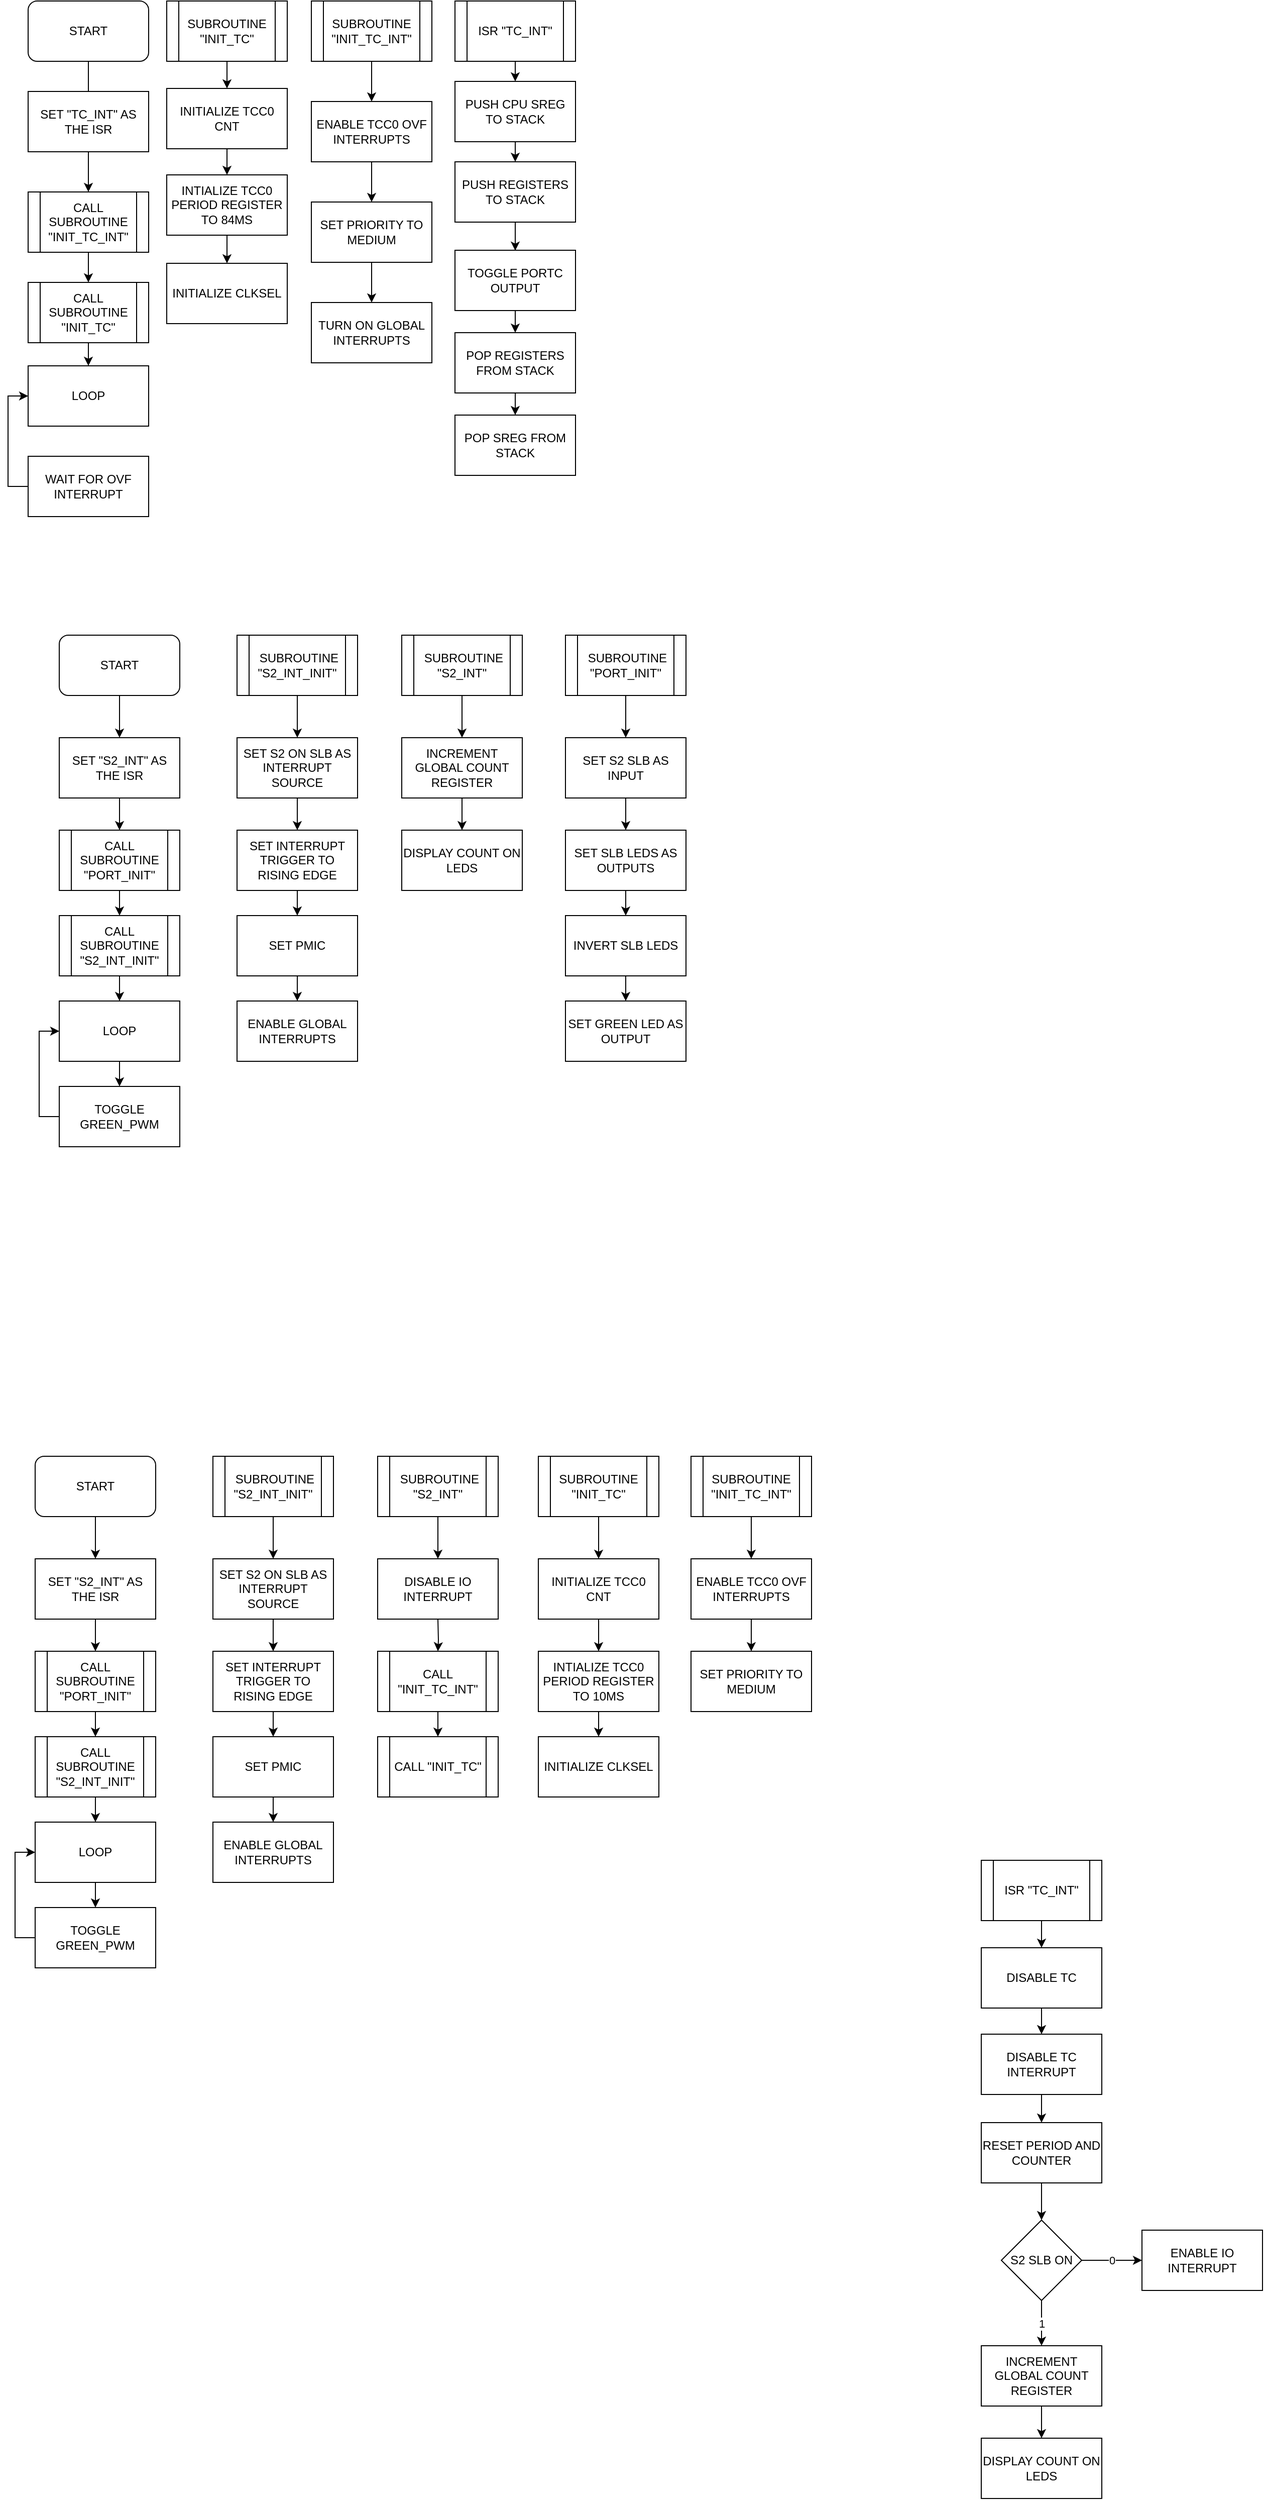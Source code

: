 <mxfile version="21.3.7" type="device">
  <diagram id="C5RBs43oDa-KdzZeNtuy" name="Page-1">
    <mxGraphModel dx="1278" dy="625" grid="0" gridSize="10" guides="1" tooltips="1" connect="1" arrows="1" fold="1" page="0" pageScale="1" pageWidth="827" pageHeight="1169" math="0" shadow="0">
      <root>
        <mxCell id="WIyWlLk6GJQsqaUBKTNV-0" />
        <mxCell id="WIyWlLk6GJQsqaUBKTNV-1" parent="WIyWlLk6GJQsqaUBKTNV-0" />
        <mxCell id="Z-qJ9YkrN3Zbr_weeYyo-25" style="edgeStyle=orthogonalEdgeStyle;rounded=0;orthogonalLoop=1;jettySize=auto;html=1;exitX=0.5;exitY=1;exitDx=0;exitDy=0;" parent="WIyWlLk6GJQsqaUBKTNV-1" source="Z-qJ9YkrN3Zbr_weeYyo-0" edge="1">
          <mxGeometry relative="1" as="geometry">
            <mxPoint x="250" y="120" as="targetPoint" />
          </mxGeometry>
        </mxCell>
        <mxCell id="Z-qJ9YkrN3Zbr_weeYyo-0" value="START&lt;br&gt;" style="rounded=1;whiteSpace=wrap;html=1;" parent="WIyWlLk6GJQsqaUBKTNV-1" vertex="1">
          <mxGeometry x="190" y="10" width="120" height="60" as="geometry" />
        </mxCell>
        <mxCell id="Z-qJ9YkrN3Zbr_weeYyo-52" style="edgeStyle=orthogonalEdgeStyle;rounded=0;orthogonalLoop=1;jettySize=auto;html=1;exitX=0.5;exitY=1;exitDx=0;exitDy=0;entryX=0.5;entryY=0;entryDx=0;entryDy=0;" parent="WIyWlLk6GJQsqaUBKTNV-1" source="Z-qJ9YkrN3Zbr_weeYyo-3" target="Z-qJ9YkrN3Zbr_weeYyo-15" edge="1">
          <mxGeometry relative="1" as="geometry" />
        </mxCell>
        <mxCell id="Z-qJ9YkrN3Zbr_weeYyo-3" value="CALL SUBROUTINE &quot;INIT_TC&quot;" style="shape=process;whiteSpace=wrap;html=1;backgroundOutline=1;" parent="WIyWlLk6GJQsqaUBKTNV-1" vertex="1">
          <mxGeometry x="190" y="290" width="120" height="60" as="geometry" />
        </mxCell>
        <mxCell id="Z-qJ9YkrN3Zbr_weeYyo-40" style="edgeStyle=orthogonalEdgeStyle;rounded=0;orthogonalLoop=1;jettySize=auto;html=1;exitX=0.5;exitY=1;exitDx=0;exitDy=0;entryX=0.5;entryY=0;entryDx=0;entryDy=0;" parent="WIyWlLk6GJQsqaUBKTNV-1" source="Z-qJ9YkrN3Zbr_weeYyo-4" target="Z-qJ9YkrN3Zbr_weeYyo-33" edge="1">
          <mxGeometry relative="1" as="geometry" />
        </mxCell>
        <mxCell id="Z-qJ9YkrN3Zbr_weeYyo-4" value="SUBROUTINE &quot;INIT_TC&quot;" style="shape=process;whiteSpace=wrap;html=1;backgroundOutline=1;" parent="WIyWlLk6GJQsqaUBKTNV-1" vertex="1">
          <mxGeometry x="328" y="10" width="120" height="60" as="geometry" />
        </mxCell>
        <mxCell id="Z-qJ9YkrN3Zbr_weeYyo-10" style="edgeStyle=orthogonalEdgeStyle;rounded=0;orthogonalLoop=1;jettySize=auto;html=1;exitX=0.5;exitY=1;exitDx=0;exitDy=0;entryX=0.5;entryY=0;entryDx=0;entryDy=0;" parent="WIyWlLk6GJQsqaUBKTNV-1" source="Z-qJ9YkrN3Zbr_weeYyo-8" target="Z-qJ9YkrN3Zbr_weeYyo-3" edge="1">
          <mxGeometry relative="1" as="geometry" />
        </mxCell>
        <mxCell id="Z-qJ9YkrN3Zbr_weeYyo-8" value="CALL SUBROUTINE &quot;INIT_TC_INT&quot;" style="shape=process;whiteSpace=wrap;html=1;backgroundOutline=1;" parent="WIyWlLk6GJQsqaUBKTNV-1" vertex="1">
          <mxGeometry x="190" y="200" width="120" height="60" as="geometry" />
        </mxCell>
        <mxCell id="Z-qJ9YkrN3Zbr_weeYyo-11" value="" style="edgeStyle=orthogonalEdgeStyle;rounded=0;orthogonalLoop=1;jettySize=auto;html=1;" parent="WIyWlLk6GJQsqaUBKTNV-1" source="Z-qJ9YkrN3Zbr_weeYyo-12" target="Z-qJ9YkrN3Zbr_weeYyo-13" edge="1">
          <mxGeometry relative="1" as="geometry" />
        </mxCell>
        <mxCell id="Z-qJ9YkrN3Zbr_weeYyo-12" value="SUBROUTINE &quot;INIT_TC_INT&quot;" style="shape=process;whiteSpace=wrap;html=1;backgroundOutline=1;" parent="WIyWlLk6GJQsqaUBKTNV-1" vertex="1">
          <mxGeometry x="472" y="10" width="120" height="60" as="geometry" />
        </mxCell>
        <mxCell id="Z-qJ9YkrN3Zbr_weeYyo-20" style="edgeStyle=orthogonalEdgeStyle;rounded=0;orthogonalLoop=1;jettySize=auto;html=1;exitX=0.5;exitY=1;exitDx=0;exitDy=0;" parent="WIyWlLk6GJQsqaUBKTNV-1" source="Z-qJ9YkrN3Zbr_weeYyo-13" edge="1">
          <mxGeometry relative="1" as="geometry">
            <mxPoint x="532" y="210" as="targetPoint" />
          </mxGeometry>
        </mxCell>
        <mxCell id="Z-qJ9YkrN3Zbr_weeYyo-13" value="ENABLE TCC0 OVF INTERRUPTS" style="whiteSpace=wrap;html=1;" parent="WIyWlLk6GJQsqaUBKTNV-1" vertex="1">
          <mxGeometry x="472" y="110" width="120" height="60" as="geometry" />
        </mxCell>
        <mxCell id="Z-qJ9YkrN3Zbr_weeYyo-15" value="LOOP" style="rounded=0;whiteSpace=wrap;html=1;" parent="WIyWlLk6GJQsqaUBKTNV-1" vertex="1">
          <mxGeometry x="190" y="373" width="120" height="60" as="geometry" />
        </mxCell>
        <mxCell id="Z-qJ9YkrN3Zbr_weeYyo-17" style="edgeStyle=orthogonalEdgeStyle;rounded=0;orthogonalLoop=1;jettySize=auto;html=1;exitX=0;exitY=0.5;exitDx=0;exitDy=0;entryX=0;entryY=0.5;entryDx=0;entryDy=0;" parent="WIyWlLk6GJQsqaUBKTNV-1" source="Z-qJ9YkrN3Zbr_weeYyo-16" target="Z-qJ9YkrN3Zbr_weeYyo-15" edge="1">
          <mxGeometry relative="1" as="geometry" />
        </mxCell>
        <mxCell id="Z-qJ9YkrN3Zbr_weeYyo-16" value="WAIT FOR OVF INTERRUPT" style="rounded=0;whiteSpace=wrap;html=1;" parent="WIyWlLk6GJQsqaUBKTNV-1" vertex="1">
          <mxGeometry x="190" y="463" width="120" height="60" as="geometry" />
        </mxCell>
        <mxCell id="Z-qJ9YkrN3Zbr_weeYyo-24" value="" style="edgeStyle=orthogonalEdgeStyle;rounded=0;orthogonalLoop=1;jettySize=auto;html=1;" parent="WIyWlLk6GJQsqaUBKTNV-1" source="Z-qJ9YkrN3Zbr_weeYyo-21" target="Z-qJ9YkrN3Zbr_weeYyo-23" edge="1">
          <mxGeometry relative="1" as="geometry" />
        </mxCell>
        <mxCell id="Z-qJ9YkrN3Zbr_weeYyo-21" value="SET PRIORITY TO MEDIUM" style="rounded=0;whiteSpace=wrap;html=1;" parent="WIyWlLk6GJQsqaUBKTNV-1" vertex="1">
          <mxGeometry x="472" y="210" width="120" height="60" as="geometry" />
        </mxCell>
        <mxCell id="Z-qJ9YkrN3Zbr_weeYyo-23" value="TURN ON GLOBAL INTERRUPTS" style="rounded=0;whiteSpace=wrap;html=1;" parent="WIyWlLk6GJQsqaUBKTNV-1" vertex="1">
          <mxGeometry x="472" y="310" width="120" height="60" as="geometry" />
        </mxCell>
        <mxCell id="Z-qJ9YkrN3Zbr_weeYyo-27" style="edgeStyle=orthogonalEdgeStyle;rounded=0;orthogonalLoop=1;jettySize=auto;html=1;exitX=0.5;exitY=1;exitDx=0;exitDy=0;entryX=0.5;entryY=0;entryDx=0;entryDy=0;" parent="WIyWlLk6GJQsqaUBKTNV-1" source="Z-qJ9YkrN3Zbr_weeYyo-26" target="Z-qJ9YkrN3Zbr_weeYyo-8" edge="1">
          <mxGeometry relative="1" as="geometry" />
        </mxCell>
        <mxCell id="Z-qJ9YkrN3Zbr_weeYyo-26" value="SET &quot;TC_INT&quot; AS THE ISR" style="rounded=0;whiteSpace=wrap;html=1;" parent="WIyWlLk6GJQsqaUBKTNV-1" vertex="1">
          <mxGeometry x="190" y="100" width="120" height="60" as="geometry" />
        </mxCell>
        <mxCell id="Z-qJ9YkrN3Zbr_weeYyo-38" style="edgeStyle=orthogonalEdgeStyle;rounded=0;orthogonalLoop=1;jettySize=auto;html=1;exitX=0.5;exitY=1;exitDx=0;exitDy=0;" parent="WIyWlLk6GJQsqaUBKTNV-1" source="Z-qJ9YkrN3Zbr_weeYyo-33" target="Z-qJ9YkrN3Zbr_weeYyo-35" edge="1">
          <mxGeometry relative="1" as="geometry" />
        </mxCell>
        <mxCell id="Z-qJ9YkrN3Zbr_weeYyo-33" value="INITIALIZE TCC0 CNT" style="whiteSpace=wrap;html=1;rounded=0;" parent="WIyWlLk6GJQsqaUBKTNV-1" vertex="1">
          <mxGeometry x="328" y="97" width="120" height="60" as="geometry" />
        </mxCell>
        <mxCell id="Z-qJ9YkrN3Zbr_weeYyo-39" style="edgeStyle=orthogonalEdgeStyle;rounded=0;orthogonalLoop=1;jettySize=auto;html=1;exitX=0.5;exitY=1;exitDx=0;exitDy=0;entryX=0.5;entryY=0;entryDx=0;entryDy=0;" parent="WIyWlLk6GJQsqaUBKTNV-1" source="Z-qJ9YkrN3Zbr_weeYyo-35" target="Z-qJ9YkrN3Zbr_weeYyo-36" edge="1">
          <mxGeometry relative="1" as="geometry" />
        </mxCell>
        <mxCell id="Z-qJ9YkrN3Zbr_weeYyo-35" value="INTIALIZE TCC0 PERIOD REGISTER&lt;br&gt;TO 84MS" style="whiteSpace=wrap;html=1;rounded=0;" parent="WIyWlLk6GJQsqaUBKTNV-1" vertex="1">
          <mxGeometry x="328" y="183" width="120" height="60" as="geometry" />
        </mxCell>
        <mxCell id="Z-qJ9YkrN3Zbr_weeYyo-36" value="INITIALIZE CLKSEL" style="rounded=0;whiteSpace=wrap;html=1;" parent="WIyWlLk6GJQsqaUBKTNV-1" vertex="1">
          <mxGeometry x="328" y="271" width="120" height="60" as="geometry" />
        </mxCell>
        <mxCell id="Z-qJ9YkrN3Zbr_weeYyo-43" style="edgeStyle=orthogonalEdgeStyle;rounded=0;orthogonalLoop=1;jettySize=auto;html=1;exitX=0.5;exitY=1;exitDx=0;exitDy=0;entryX=0.5;entryY=0;entryDx=0;entryDy=0;" parent="WIyWlLk6GJQsqaUBKTNV-1" source="Z-qJ9YkrN3Zbr_weeYyo-41" target="Z-qJ9YkrN3Zbr_weeYyo-42" edge="1">
          <mxGeometry relative="1" as="geometry" />
        </mxCell>
        <mxCell id="Z-qJ9YkrN3Zbr_weeYyo-41" value="ISR &quot;TC_INT&quot;" style="shape=process;whiteSpace=wrap;html=1;backgroundOutline=1;" parent="WIyWlLk6GJQsqaUBKTNV-1" vertex="1">
          <mxGeometry x="615" y="10" width="120" height="60" as="geometry" />
        </mxCell>
        <mxCell id="Z-qJ9YkrN3Zbr_weeYyo-45" style="edgeStyle=orthogonalEdgeStyle;rounded=0;orthogonalLoop=1;jettySize=auto;html=1;exitX=0.5;exitY=1;exitDx=0;exitDy=0;entryX=0.5;entryY=0;entryDx=0;entryDy=0;" parent="WIyWlLk6GJQsqaUBKTNV-1" source="Z-qJ9YkrN3Zbr_weeYyo-42" target="Z-qJ9YkrN3Zbr_weeYyo-44" edge="1">
          <mxGeometry relative="1" as="geometry" />
        </mxCell>
        <mxCell id="Z-qJ9YkrN3Zbr_weeYyo-42" value="PUSH CPU SREG TO STACK" style="rounded=0;whiteSpace=wrap;html=1;" parent="WIyWlLk6GJQsqaUBKTNV-1" vertex="1">
          <mxGeometry x="615" y="90" width="120" height="60" as="geometry" />
        </mxCell>
        <mxCell id="Z-qJ9YkrN3Zbr_weeYyo-46" style="edgeStyle=orthogonalEdgeStyle;rounded=0;orthogonalLoop=1;jettySize=auto;html=1;exitX=0.5;exitY=1;exitDx=0;exitDy=0;" parent="WIyWlLk6GJQsqaUBKTNV-1" source="Z-qJ9YkrN3Zbr_weeYyo-44" edge="1">
          <mxGeometry relative="1" as="geometry">
            <mxPoint x="675" y="258.4" as="targetPoint" />
          </mxGeometry>
        </mxCell>
        <mxCell id="Z-qJ9YkrN3Zbr_weeYyo-44" value="PUSH REGISTERS TO STACK" style="rounded=0;whiteSpace=wrap;html=1;" parent="WIyWlLk6GJQsqaUBKTNV-1" vertex="1">
          <mxGeometry x="615" y="170" width="120" height="60" as="geometry" />
        </mxCell>
        <mxCell id="Z-qJ9YkrN3Zbr_weeYyo-49" style="edgeStyle=orthogonalEdgeStyle;rounded=0;orthogonalLoop=1;jettySize=auto;html=1;exitX=0.5;exitY=1;exitDx=0;exitDy=0;entryX=0.5;entryY=0;entryDx=0;entryDy=0;" parent="WIyWlLk6GJQsqaUBKTNV-1" source="Z-qJ9YkrN3Zbr_weeYyo-47" target="Z-qJ9YkrN3Zbr_weeYyo-48" edge="1">
          <mxGeometry relative="1" as="geometry" />
        </mxCell>
        <mxCell id="Z-qJ9YkrN3Zbr_weeYyo-47" value="TOGGLE PORTC OUTPUT" style="rounded=0;whiteSpace=wrap;html=1;" parent="WIyWlLk6GJQsqaUBKTNV-1" vertex="1">
          <mxGeometry x="615" y="258" width="120" height="60" as="geometry" />
        </mxCell>
        <mxCell id="Z-qJ9YkrN3Zbr_weeYyo-51" style="edgeStyle=orthogonalEdgeStyle;rounded=0;orthogonalLoop=1;jettySize=auto;html=1;exitX=0.5;exitY=1;exitDx=0;exitDy=0;entryX=0.5;entryY=0;entryDx=0;entryDy=0;" parent="WIyWlLk6GJQsqaUBKTNV-1" source="Z-qJ9YkrN3Zbr_weeYyo-48" target="Z-qJ9YkrN3Zbr_weeYyo-50" edge="1">
          <mxGeometry relative="1" as="geometry" />
        </mxCell>
        <mxCell id="Z-qJ9YkrN3Zbr_weeYyo-48" value="POP REGISTERS FROM STACK" style="rounded=0;whiteSpace=wrap;html=1;" parent="WIyWlLk6GJQsqaUBKTNV-1" vertex="1">
          <mxGeometry x="615" y="340" width="120" height="60" as="geometry" />
        </mxCell>
        <mxCell id="Z-qJ9YkrN3Zbr_weeYyo-50" value="POP SREG FROM STACK" style="rounded=0;whiteSpace=wrap;html=1;" parent="WIyWlLk6GJQsqaUBKTNV-1" vertex="1">
          <mxGeometry x="615" y="422" width="120" height="60" as="geometry" />
        </mxCell>
        <mxCell id="iIl7Xn8U4DRd65PVN_pk-2" style="edgeStyle=orthogonalEdgeStyle;rounded=0;orthogonalLoop=1;jettySize=auto;html=1;exitX=0.5;exitY=1;exitDx=0;exitDy=0;entryX=0.5;entryY=0;entryDx=0;entryDy=0;" parent="WIyWlLk6GJQsqaUBKTNV-1" source="iIl7Xn8U4DRd65PVN_pk-0" target="iIl7Xn8U4DRd65PVN_pk-1" edge="1">
          <mxGeometry relative="1" as="geometry" />
        </mxCell>
        <mxCell id="iIl7Xn8U4DRd65PVN_pk-0" value="START" style="rounded=1;whiteSpace=wrap;html=1;" parent="WIyWlLk6GJQsqaUBKTNV-1" vertex="1">
          <mxGeometry x="221" y="641" width="120" height="60" as="geometry" />
        </mxCell>
        <mxCell id="iIl7Xn8U4DRd65PVN_pk-38" value="" style="edgeStyle=orthogonalEdgeStyle;rounded=0;orthogonalLoop=1;jettySize=auto;html=1;" parent="WIyWlLk6GJQsqaUBKTNV-1" source="iIl7Xn8U4DRd65PVN_pk-1" target="iIl7Xn8U4DRd65PVN_pk-36" edge="1">
          <mxGeometry relative="1" as="geometry" />
        </mxCell>
        <mxCell id="iIl7Xn8U4DRd65PVN_pk-1" value="SET &quot;S2_INT&quot; AS THE ISR" style="rounded=0;whiteSpace=wrap;html=1;" parent="WIyWlLk6GJQsqaUBKTNV-1" vertex="1">
          <mxGeometry x="221" y="743" width="120" height="60" as="geometry" />
        </mxCell>
        <mxCell id="iIl7Xn8U4DRd65PVN_pk-7" style="edgeStyle=orthogonalEdgeStyle;rounded=0;orthogonalLoop=1;jettySize=auto;html=1;exitX=0.5;exitY=1;exitDx=0;exitDy=0;entryX=0.5;entryY=0;entryDx=0;entryDy=0;" parent="WIyWlLk6GJQsqaUBKTNV-1" source="iIl7Xn8U4DRd65PVN_pk-5" edge="1">
          <mxGeometry relative="1" as="geometry">
            <mxPoint x="281" y="1005" as="targetPoint" />
          </mxGeometry>
        </mxCell>
        <mxCell id="iIl7Xn8U4DRd65PVN_pk-5" value="CALL SUBROUTINE &quot;S2_INT_INIT&quot;" style="shape=process;whiteSpace=wrap;html=1;backgroundOutline=1;" parent="WIyWlLk6GJQsqaUBKTNV-1" vertex="1">
          <mxGeometry x="221" y="920" width="120" height="60" as="geometry" />
        </mxCell>
        <mxCell id="iIl7Xn8U4DRd65PVN_pk-11" style="edgeStyle=orthogonalEdgeStyle;rounded=0;orthogonalLoop=1;jettySize=auto;html=1;exitX=0.5;exitY=1;exitDx=0;exitDy=0;entryX=0.5;entryY=0;entryDx=0;entryDy=0;" parent="WIyWlLk6GJQsqaUBKTNV-1" source="iIl7Xn8U4DRd65PVN_pk-8" target="iIl7Xn8U4DRd65PVN_pk-10" edge="1">
          <mxGeometry relative="1" as="geometry" />
        </mxCell>
        <mxCell id="iIl7Xn8U4DRd65PVN_pk-8" value="LOOP" style="rounded=0;whiteSpace=wrap;html=1;" parent="WIyWlLk6GJQsqaUBKTNV-1" vertex="1">
          <mxGeometry x="221" y="1005" width="120" height="60" as="geometry" />
        </mxCell>
        <mxCell id="iIl7Xn8U4DRd65PVN_pk-12" style="edgeStyle=orthogonalEdgeStyle;rounded=0;orthogonalLoop=1;jettySize=auto;html=1;exitX=0;exitY=0.5;exitDx=0;exitDy=0;entryX=0;entryY=0.5;entryDx=0;entryDy=0;" parent="WIyWlLk6GJQsqaUBKTNV-1" source="iIl7Xn8U4DRd65PVN_pk-10" target="iIl7Xn8U4DRd65PVN_pk-8" edge="1">
          <mxGeometry relative="1" as="geometry" />
        </mxCell>
        <mxCell id="iIl7Xn8U4DRd65PVN_pk-10" value="TOGGLE GREEN_PWM" style="rounded=0;whiteSpace=wrap;html=1;" parent="WIyWlLk6GJQsqaUBKTNV-1" vertex="1">
          <mxGeometry x="221" y="1090" width="120" height="60" as="geometry" />
        </mxCell>
        <mxCell id="iIl7Xn8U4DRd65PVN_pk-19" style="edgeStyle=orthogonalEdgeStyle;rounded=0;orthogonalLoop=1;jettySize=auto;html=1;exitX=0.5;exitY=1;exitDx=0;exitDy=0;entryX=0.5;entryY=0;entryDx=0;entryDy=0;" parent="WIyWlLk6GJQsqaUBKTNV-1" source="iIl7Xn8U4DRd65PVN_pk-13" target="iIl7Xn8U4DRd65PVN_pk-18" edge="1">
          <mxGeometry relative="1" as="geometry" />
        </mxCell>
        <mxCell id="iIl7Xn8U4DRd65PVN_pk-13" value="&amp;nbsp;SUBROUTINE &quot;S2_INT_INIT&quot;" style="shape=process;whiteSpace=wrap;html=1;backgroundOutline=1;" parent="WIyWlLk6GJQsqaUBKTNV-1" vertex="1">
          <mxGeometry x="398" y="641" width="120" height="60" as="geometry" />
        </mxCell>
        <mxCell id="iIl7Xn8U4DRd65PVN_pk-32" value="" style="edgeStyle=orthogonalEdgeStyle;rounded=0;orthogonalLoop=1;jettySize=auto;html=1;" parent="WIyWlLk6GJQsqaUBKTNV-1" source="iIl7Xn8U4DRd65PVN_pk-14" target="iIl7Xn8U4DRd65PVN_pk-31" edge="1">
          <mxGeometry relative="1" as="geometry" />
        </mxCell>
        <mxCell id="iIl7Xn8U4DRd65PVN_pk-14" value="&amp;nbsp;SUBROUTINE &quot;S2_INT&quot;" style="shape=process;whiteSpace=wrap;html=1;backgroundOutline=1;" parent="WIyWlLk6GJQsqaUBKTNV-1" vertex="1">
          <mxGeometry x="562" y="641" width="120" height="60" as="geometry" />
        </mxCell>
        <mxCell id="iIl7Xn8U4DRd65PVN_pk-21" style="edgeStyle=orthogonalEdgeStyle;rounded=0;orthogonalLoop=1;jettySize=auto;html=1;exitX=0.5;exitY=1;exitDx=0;exitDy=0;entryX=0.5;entryY=0;entryDx=0;entryDy=0;" parent="WIyWlLk6GJQsqaUBKTNV-1" source="iIl7Xn8U4DRd65PVN_pk-18" target="iIl7Xn8U4DRd65PVN_pk-20" edge="1">
          <mxGeometry relative="1" as="geometry" />
        </mxCell>
        <mxCell id="iIl7Xn8U4DRd65PVN_pk-18" value="SET S2 ON SLB AS INTERRUPT SOURCE" style="rounded=0;whiteSpace=wrap;html=1;" parent="WIyWlLk6GJQsqaUBKTNV-1" vertex="1">
          <mxGeometry x="398" y="743" width="120" height="60" as="geometry" />
        </mxCell>
        <mxCell id="iIl7Xn8U4DRd65PVN_pk-26" style="edgeStyle=orthogonalEdgeStyle;rounded=0;orthogonalLoop=1;jettySize=auto;html=1;exitX=0.5;exitY=1;exitDx=0;exitDy=0;entryX=0.5;entryY=0;entryDx=0;entryDy=0;" parent="WIyWlLk6GJQsqaUBKTNV-1" source="iIl7Xn8U4DRd65PVN_pk-20" edge="1">
          <mxGeometry relative="1" as="geometry">
            <mxPoint x="458" y="920" as="targetPoint" />
          </mxGeometry>
        </mxCell>
        <mxCell id="iIl7Xn8U4DRd65PVN_pk-20" value="SET INTERRUPT TRIGGER TO RISING EDGE" style="rounded=0;whiteSpace=wrap;html=1;" parent="WIyWlLk6GJQsqaUBKTNV-1" vertex="1">
          <mxGeometry x="398" y="835" width="120" height="60" as="geometry" />
        </mxCell>
        <mxCell id="iIl7Xn8U4DRd65PVN_pk-29" value="" style="edgeStyle=orthogonalEdgeStyle;rounded=0;orthogonalLoop=1;jettySize=auto;html=1;" parent="WIyWlLk6GJQsqaUBKTNV-1" source="iIl7Xn8U4DRd65PVN_pk-24" target="iIl7Xn8U4DRd65PVN_pk-28" edge="1">
          <mxGeometry relative="1" as="geometry" />
        </mxCell>
        <mxCell id="iIl7Xn8U4DRd65PVN_pk-24" value="SET PMIC" style="rounded=0;whiteSpace=wrap;html=1;" parent="WIyWlLk6GJQsqaUBKTNV-1" vertex="1">
          <mxGeometry x="398" y="920" width="120" height="60" as="geometry" />
        </mxCell>
        <mxCell id="iIl7Xn8U4DRd65PVN_pk-28" value="ENABLE GLOBAL INTERRUPTS" style="rounded=0;whiteSpace=wrap;html=1;" parent="WIyWlLk6GJQsqaUBKTNV-1" vertex="1">
          <mxGeometry x="398" y="1005" width="120" height="60" as="geometry" />
        </mxCell>
        <mxCell id="iIl7Xn8U4DRd65PVN_pk-34" value="" style="edgeStyle=orthogonalEdgeStyle;rounded=0;orthogonalLoop=1;jettySize=auto;html=1;" parent="WIyWlLk6GJQsqaUBKTNV-1" source="iIl7Xn8U4DRd65PVN_pk-31" target="iIl7Xn8U4DRd65PVN_pk-33" edge="1">
          <mxGeometry relative="1" as="geometry" />
        </mxCell>
        <mxCell id="iIl7Xn8U4DRd65PVN_pk-31" value="INCREMENT GLOBAL COUNT REGISTER" style="whiteSpace=wrap;html=1;" parent="WIyWlLk6GJQsqaUBKTNV-1" vertex="1">
          <mxGeometry x="562" y="743" width="120" height="60" as="geometry" />
        </mxCell>
        <mxCell id="iIl7Xn8U4DRd65PVN_pk-33" value="DISPLAY COUNT ON LEDS" style="whiteSpace=wrap;html=1;" parent="WIyWlLk6GJQsqaUBKTNV-1" vertex="1">
          <mxGeometry x="562" y="835" width="120" height="60" as="geometry" />
        </mxCell>
        <mxCell id="iIl7Xn8U4DRd65PVN_pk-40" style="edgeStyle=orthogonalEdgeStyle;rounded=0;orthogonalLoop=1;jettySize=auto;html=1;exitX=0.5;exitY=1;exitDx=0;exitDy=0;entryX=0.5;entryY=0;entryDx=0;entryDy=0;" parent="WIyWlLk6GJQsqaUBKTNV-1" source="iIl7Xn8U4DRd65PVN_pk-36" target="iIl7Xn8U4DRd65PVN_pk-5" edge="1">
          <mxGeometry relative="1" as="geometry" />
        </mxCell>
        <mxCell id="iIl7Xn8U4DRd65PVN_pk-36" value="CALL SUBROUTINE &quot;PORT_INIT&quot;" style="shape=process;whiteSpace=wrap;html=1;backgroundOutline=1;" parent="WIyWlLk6GJQsqaUBKTNV-1" vertex="1">
          <mxGeometry x="221" y="835" width="120" height="60" as="geometry" />
        </mxCell>
        <mxCell id="iIl7Xn8U4DRd65PVN_pk-41" value="" style="edgeStyle=orthogonalEdgeStyle;rounded=0;orthogonalLoop=1;jettySize=auto;html=1;" parent="WIyWlLk6GJQsqaUBKTNV-1" source="iIl7Xn8U4DRd65PVN_pk-42" target="iIl7Xn8U4DRd65PVN_pk-44" edge="1">
          <mxGeometry relative="1" as="geometry" />
        </mxCell>
        <mxCell id="iIl7Xn8U4DRd65PVN_pk-42" value="&amp;nbsp;SUBROUTINE &quot;PORT_INIT&quot;" style="shape=process;whiteSpace=wrap;html=1;backgroundOutline=1;" parent="WIyWlLk6GJQsqaUBKTNV-1" vertex="1">
          <mxGeometry x="725" y="641" width="120" height="60" as="geometry" />
        </mxCell>
        <mxCell id="iIl7Xn8U4DRd65PVN_pk-43" value="" style="edgeStyle=orthogonalEdgeStyle;rounded=0;orthogonalLoop=1;jettySize=auto;html=1;" parent="WIyWlLk6GJQsqaUBKTNV-1" source="iIl7Xn8U4DRd65PVN_pk-44" target="iIl7Xn8U4DRd65PVN_pk-45" edge="1">
          <mxGeometry relative="1" as="geometry" />
        </mxCell>
        <mxCell id="iIl7Xn8U4DRd65PVN_pk-44" value="SET S2 SLB AS INPUT" style="whiteSpace=wrap;html=1;" parent="WIyWlLk6GJQsqaUBKTNV-1" vertex="1">
          <mxGeometry x="725" y="743" width="120" height="60" as="geometry" />
        </mxCell>
        <mxCell id="bx4R3SLYP-_T99k2fHt0-2" style="edgeStyle=orthogonalEdgeStyle;rounded=0;orthogonalLoop=1;jettySize=auto;html=1;exitX=0.5;exitY=1;exitDx=0;exitDy=0;entryX=0.5;entryY=0;entryDx=0;entryDy=0;" edge="1" parent="WIyWlLk6GJQsqaUBKTNV-1" source="iIl7Xn8U4DRd65PVN_pk-45" target="bx4R3SLYP-_T99k2fHt0-1">
          <mxGeometry relative="1" as="geometry" />
        </mxCell>
        <mxCell id="iIl7Xn8U4DRd65PVN_pk-45" value="SET SLB LEDS AS OUTPUTS" style="whiteSpace=wrap;html=1;" parent="WIyWlLk6GJQsqaUBKTNV-1" vertex="1">
          <mxGeometry x="725" y="835" width="120" height="60" as="geometry" />
        </mxCell>
        <mxCell id="iIl7Xn8U4DRd65PVN_pk-47" value="SET GREEN LED AS OUTPUT" style="whiteSpace=wrap;html=1;" parent="WIyWlLk6GJQsqaUBKTNV-1" vertex="1">
          <mxGeometry x="725" y="1005" width="120" height="60" as="geometry" />
        </mxCell>
        <mxCell id="bx4R3SLYP-_T99k2fHt0-3" style="edgeStyle=orthogonalEdgeStyle;rounded=0;orthogonalLoop=1;jettySize=auto;html=1;exitX=0.5;exitY=1;exitDx=0;exitDy=0;entryX=0.5;entryY=0;entryDx=0;entryDy=0;" edge="1" parent="WIyWlLk6GJQsqaUBKTNV-1" source="bx4R3SLYP-_T99k2fHt0-1" target="iIl7Xn8U4DRd65PVN_pk-47">
          <mxGeometry relative="1" as="geometry" />
        </mxCell>
        <mxCell id="bx4R3SLYP-_T99k2fHt0-1" value="INVERT SLB LEDS" style="rounded=0;whiteSpace=wrap;html=1;" vertex="1" parent="WIyWlLk6GJQsqaUBKTNV-1">
          <mxGeometry x="725" y="920" width="120" height="60" as="geometry" />
        </mxCell>
        <mxCell id="bx4R3SLYP-_T99k2fHt0-4" style="edgeStyle=orthogonalEdgeStyle;rounded=0;orthogonalLoop=1;jettySize=auto;html=1;exitX=0.5;exitY=1;exitDx=0;exitDy=0;entryX=0.5;entryY=0;entryDx=0;entryDy=0;" edge="1" parent="WIyWlLk6GJQsqaUBKTNV-1" source="bx4R3SLYP-_T99k2fHt0-5" target="bx4R3SLYP-_T99k2fHt0-7">
          <mxGeometry relative="1" as="geometry" />
        </mxCell>
        <mxCell id="bx4R3SLYP-_T99k2fHt0-5" value="START" style="rounded=1;whiteSpace=wrap;html=1;" vertex="1" parent="WIyWlLk6GJQsqaUBKTNV-1">
          <mxGeometry x="197" y="1458" width="120" height="60" as="geometry" />
        </mxCell>
        <mxCell id="bx4R3SLYP-_T99k2fHt0-6" value="" style="edgeStyle=orthogonalEdgeStyle;rounded=0;orthogonalLoop=1;jettySize=auto;html=1;" edge="1" parent="WIyWlLk6GJQsqaUBKTNV-1" source="bx4R3SLYP-_T99k2fHt0-7" target="bx4R3SLYP-_T99k2fHt0-29">
          <mxGeometry relative="1" as="geometry" />
        </mxCell>
        <mxCell id="bx4R3SLYP-_T99k2fHt0-7" value="SET &quot;S2_INT&quot; AS THE ISR" style="rounded=0;whiteSpace=wrap;html=1;" vertex="1" parent="WIyWlLk6GJQsqaUBKTNV-1">
          <mxGeometry x="197" y="1560" width="120" height="60" as="geometry" />
        </mxCell>
        <mxCell id="bx4R3SLYP-_T99k2fHt0-8" style="edgeStyle=orthogonalEdgeStyle;rounded=0;orthogonalLoop=1;jettySize=auto;html=1;exitX=0.5;exitY=1;exitDx=0;exitDy=0;entryX=0.5;entryY=0;entryDx=0;entryDy=0;" edge="1" parent="WIyWlLk6GJQsqaUBKTNV-1" source="bx4R3SLYP-_T99k2fHt0-9">
          <mxGeometry relative="1" as="geometry">
            <mxPoint x="257" y="1822" as="targetPoint" />
          </mxGeometry>
        </mxCell>
        <mxCell id="bx4R3SLYP-_T99k2fHt0-9" value="CALL SUBROUTINE &quot;S2_INT_INIT&quot;" style="shape=process;whiteSpace=wrap;html=1;backgroundOutline=1;" vertex="1" parent="WIyWlLk6GJQsqaUBKTNV-1">
          <mxGeometry x="197" y="1737" width="120" height="60" as="geometry" />
        </mxCell>
        <mxCell id="bx4R3SLYP-_T99k2fHt0-10" style="edgeStyle=orthogonalEdgeStyle;rounded=0;orthogonalLoop=1;jettySize=auto;html=1;exitX=0.5;exitY=1;exitDx=0;exitDy=0;entryX=0.5;entryY=0;entryDx=0;entryDy=0;" edge="1" parent="WIyWlLk6GJQsqaUBKTNV-1" source="bx4R3SLYP-_T99k2fHt0-11" target="bx4R3SLYP-_T99k2fHt0-13">
          <mxGeometry relative="1" as="geometry" />
        </mxCell>
        <mxCell id="bx4R3SLYP-_T99k2fHt0-11" value="LOOP" style="rounded=0;whiteSpace=wrap;html=1;" vertex="1" parent="WIyWlLk6GJQsqaUBKTNV-1">
          <mxGeometry x="197" y="1822" width="120" height="60" as="geometry" />
        </mxCell>
        <mxCell id="bx4R3SLYP-_T99k2fHt0-12" style="edgeStyle=orthogonalEdgeStyle;rounded=0;orthogonalLoop=1;jettySize=auto;html=1;exitX=0;exitY=0.5;exitDx=0;exitDy=0;entryX=0;entryY=0.5;entryDx=0;entryDy=0;" edge="1" parent="WIyWlLk6GJQsqaUBKTNV-1" source="bx4R3SLYP-_T99k2fHt0-13" target="bx4R3SLYP-_T99k2fHt0-11">
          <mxGeometry relative="1" as="geometry" />
        </mxCell>
        <mxCell id="bx4R3SLYP-_T99k2fHt0-13" value="TOGGLE GREEN_PWM" style="rounded=0;whiteSpace=wrap;html=1;" vertex="1" parent="WIyWlLk6GJQsqaUBKTNV-1">
          <mxGeometry x="197" y="1907" width="120" height="60" as="geometry" />
        </mxCell>
        <mxCell id="bx4R3SLYP-_T99k2fHt0-14" style="edgeStyle=orthogonalEdgeStyle;rounded=0;orthogonalLoop=1;jettySize=auto;html=1;exitX=0.5;exitY=1;exitDx=0;exitDy=0;entryX=0.5;entryY=0;entryDx=0;entryDy=0;" edge="1" parent="WIyWlLk6GJQsqaUBKTNV-1" source="bx4R3SLYP-_T99k2fHt0-15" target="bx4R3SLYP-_T99k2fHt0-19">
          <mxGeometry relative="1" as="geometry" />
        </mxCell>
        <mxCell id="bx4R3SLYP-_T99k2fHt0-15" value="&amp;nbsp;SUBROUTINE &quot;S2_INT_INIT&quot;" style="shape=process;whiteSpace=wrap;html=1;backgroundOutline=1;" vertex="1" parent="WIyWlLk6GJQsqaUBKTNV-1">
          <mxGeometry x="374" y="1458" width="120" height="60" as="geometry" />
        </mxCell>
        <mxCell id="bx4R3SLYP-_T99k2fHt0-31" value="" style="edgeStyle=orthogonalEdgeStyle;rounded=0;orthogonalLoop=1;jettySize=auto;html=1;" edge="1" parent="WIyWlLk6GJQsqaUBKTNV-1" source="bx4R3SLYP-_T99k2fHt0-17">
          <mxGeometry relative="1" as="geometry">
            <mxPoint x="598" y="1560" as="targetPoint" />
          </mxGeometry>
        </mxCell>
        <mxCell id="bx4R3SLYP-_T99k2fHt0-17" value="&amp;nbsp;SUBROUTINE &quot;S2_INT&quot;" style="shape=process;whiteSpace=wrap;html=1;backgroundOutline=1;" vertex="1" parent="WIyWlLk6GJQsqaUBKTNV-1">
          <mxGeometry x="538" y="1458" width="120" height="60" as="geometry" />
        </mxCell>
        <mxCell id="bx4R3SLYP-_T99k2fHt0-18" style="edgeStyle=orthogonalEdgeStyle;rounded=0;orthogonalLoop=1;jettySize=auto;html=1;exitX=0.5;exitY=1;exitDx=0;exitDy=0;entryX=0.5;entryY=0;entryDx=0;entryDy=0;" edge="1" parent="WIyWlLk6GJQsqaUBKTNV-1" source="bx4R3SLYP-_T99k2fHt0-19" target="bx4R3SLYP-_T99k2fHt0-21">
          <mxGeometry relative="1" as="geometry" />
        </mxCell>
        <mxCell id="bx4R3SLYP-_T99k2fHt0-19" value="SET S2 ON SLB AS INTERRUPT SOURCE" style="rounded=0;whiteSpace=wrap;html=1;" vertex="1" parent="WIyWlLk6GJQsqaUBKTNV-1">
          <mxGeometry x="374" y="1560" width="120" height="60" as="geometry" />
        </mxCell>
        <mxCell id="bx4R3SLYP-_T99k2fHt0-20" style="edgeStyle=orthogonalEdgeStyle;rounded=0;orthogonalLoop=1;jettySize=auto;html=1;exitX=0.5;exitY=1;exitDx=0;exitDy=0;entryX=0.5;entryY=0;entryDx=0;entryDy=0;" edge="1" parent="WIyWlLk6GJQsqaUBKTNV-1" source="bx4R3SLYP-_T99k2fHt0-21">
          <mxGeometry relative="1" as="geometry">
            <mxPoint x="434" y="1737" as="targetPoint" />
          </mxGeometry>
        </mxCell>
        <mxCell id="bx4R3SLYP-_T99k2fHt0-21" value="SET INTERRUPT TRIGGER TO RISING EDGE" style="rounded=0;whiteSpace=wrap;html=1;" vertex="1" parent="WIyWlLk6GJQsqaUBKTNV-1">
          <mxGeometry x="374" y="1652" width="120" height="60" as="geometry" />
        </mxCell>
        <mxCell id="bx4R3SLYP-_T99k2fHt0-22" value="" style="edgeStyle=orthogonalEdgeStyle;rounded=0;orthogonalLoop=1;jettySize=auto;html=1;" edge="1" parent="WIyWlLk6GJQsqaUBKTNV-1" source="bx4R3SLYP-_T99k2fHt0-23" target="bx4R3SLYP-_T99k2fHt0-24">
          <mxGeometry relative="1" as="geometry" />
        </mxCell>
        <mxCell id="bx4R3SLYP-_T99k2fHt0-23" value="SET PMIC" style="rounded=0;whiteSpace=wrap;html=1;" vertex="1" parent="WIyWlLk6GJQsqaUBKTNV-1">
          <mxGeometry x="374" y="1737" width="120" height="60" as="geometry" />
        </mxCell>
        <mxCell id="bx4R3SLYP-_T99k2fHt0-24" value="ENABLE GLOBAL INTERRUPTS" style="rounded=0;whiteSpace=wrap;html=1;" vertex="1" parent="WIyWlLk6GJQsqaUBKTNV-1">
          <mxGeometry x="374" y="1822" width="120" height="60" as="geometry" />
        </mxCell>
        <mxCell id="bx4R3SLYP-_T99k2fHt0-25" value="" style="edgeStyle=orthogonalEdgeStyle;rounded=0;orthogonalLoop=1;jettySize=auto;html=1;" edge="1" parent="WIyWlLk6GJQsqaUBKTNV-1" source="bx4R3SLYP-_T99k2fHt0-26" target="bx4R3SLYP-_T99k2fHt0-27">
          <mxGeometry relative="1" as="geometry" />
        </mxCell>
        <mxCell id="bx4R3SLYP-_T99k2fHt0-26" value="INCREMENT GLOBAL COUNT REGISTER" style="whiteSpace=wrap;html=1;" vertex="1" parent="WIyWlLk6GJQsqaUBKTNV-1">
          <mxGeometry x="1139" y="2343" width="120" height="60" as="geometry" />
        </mxCell>
        <mxCell id="bx4R3SLYP-_T99k2fHt0-27" value="DISPLAY COUNT ON LEDS" style="whiteSpace=wrap;html=1;" vertex="1" parent="WIyWlLk6GJQsqaUBKTNV-1">
          <mxGeometry x="1139" y="2435" width="120" height="60" as="geometry" />
        </mxCell>
        <mxCell id="bx4R3SLYP-_T99k2fHt0-28" style="edgeStyle=orthogonalEdgeStyle;rounded=0;orthogonalLoop=1;jettySize=auto;html=1;exitX=0.5;exitY=1;exitDx=0;exitDy=0;entryX=0.5;entryY=0;entryDx=0;entryDy=0;" edge="1" parent="WIyWlLk6GJQsqaUBKTNV-1" source="bx4R3SLYP-_T99k2fHt0-29" target="bx4R3SLYP-_T99k2fHt0-9">
          <mxGeometry relative="1" as="geometry" />
        </mxCell>
        <mxCell id="bx4R3SLYP-_T99k2fHt0-29" value="CALL SUBROUTINE &quot;PORT_INIT&quot;" style="shape=process;whiteSpace=wrap;html=1;backgroundOutline=1;" vertex="1" parent="WIyWlLk6GJQsqaUBKTNV-1">
          <mxGeometry x="197" y="1652" width="120" height="60" as="geometry" />
        </mxCell>
        <mxCell id="bx4R3SLYP-_T99k2fHt0-59" value="" style="edgeStyle=orthogonalEdgeStyle;rounded=0;orthogonalLoop=1;jettySize=auto;html=1;" edge="1" parent="WIyWlLk6GJQsqaUBKTNV-1" target="bx4R3SLYP-_T99k2fHt0-58">
          <mxGeometry relative="1" as="geometry">
            <mxPoint x="598" y="1620" as="sourcePoint" />
          </mxGeometry>
        </mxCell>
        <mxCell id="bx4R3SLYP-_T99k2fHt0-32" style="edgeStyle=orthogonalEdgeStyle;rounded=0;orthogonalLoop=1;jettySize=auto;html=1;exitX=0.5;exitY=1;exitDx=0;exitDy=0;entryX=0.5;entryY=0;entryDx=0;entryDy=0;" edge="1" parent="WIyWlLk6GJQsqaUBKTNV-1" source="bx4R3SLYP-_T99k2fHt0-33" target="bx4R3SLYP-_T99k2fHt0-42">
          <mxGeometry relative="1" as="geometry" />
        </mxCell>
        <mxCell id="bx4R3SLYP-_T99k2fHt0-33" value="SUBROUTINE &quot;INIT_TC&quot;" style="shape=process;whiteSpace=wrap;html=1;backgroundOutline=1;" vertex="1" parent="WIyWlLk6GJQsqaUBKTNV-1">
          <mxGeometry x="698" y="1458" width="120" height="60" as="geometry" />
        </mxCell>
        <mxCell id="bx4R3SLYP-_T99k2fHt0-34" value="" style="edgeStyle=orthogonalEdgeStyle;rounded=0;orthogonalLoop=1;jettySize=auto;html=1;" edge="1" parent="WIyWlLk6GJQsqaUBKTNV-1" source="bx4R3SLYP-_T99k2fHt0-35" target="bx4R3SLYP-_T99k2fHt0-37">
          <mxGeometry relative="1" as="geometry" />
        </mxCell>
        <mxCell id="bx4R3SLYP-_T99k2fHt0-35" value="SUBROUTINE &quot;INIT_TC_INT&quot;" style="shape=process;whiteSpace=wrap;html=1;backgroundOutline=1;" vertex="1" parent="WIyWlLk6GJQsqaUBKTNV-1">
          <mxGeometry x="850" y="1458" width="120" height="60" as="geometry" />
        </mxCell>
        <mxCell id="bx4R3SLYP-_T99k2fHt0-88" style="edgeStyle=orthogonalEdgeStyle;rounded=0;orthogonalLoop=1;jettySize=auto;html=1;exitX=0.5;exitY=1;exitDx=0;exitDy=0;entryX=0.5;entryY=0;entryDx=0;entryDy=0;" edge="1" parent="WIyWlLk6GJQsqaUBKTNV-1" source="bx4R3SLYP-_T99k2fHt0-37" target="bx4R3SLYP-_T99k2fHt0-39">
          <mxGeometry relative="1" as="geometry" />
        </mxCell>
        <mxCell id="bx4R3SLYP-_T99k2fHt0-37" value="ENABLE TCC0 OVF INTERRUPTS" style="whiteSpace=wrap;html=1;" vertex="1" parent="WIyWlLk6GJQsqaUBKTNV-1">
          <mxGeometry x="850" y="1560" width="120" height="60" as="geometry" />
        </mxCell>
        <mxCell id="bx4R3SLYP-_T99k2fHt0-39" value="SET PRIORITY TO MEDIUM" style="rounded=0;whiteSpace=wrap;html=1;" vertex="1" parent="WIyWlLk6GJQsqaUBKTNV-1">
          <mxGeometry x="850" y="1652" width="120" height="60" as="geometry" />
        </mxCell>
        <mxCell id="bx4R3SLYP-_T99k2fHt0-41" style="edgeStyle=orthogonalEdgeStyle;rounded=0;orthogonalLoop=1;jettySize=auto;html=1;exitX=0.5;exitY=1;exitDx=0;exitDy=0;" edge="1" parent="WIyWlLk6GJQsqaUBKTNV-1" source="bx4R3SLYP-_T99k2fHt0-42" target="bx4R3SLYP-_T99k2fHt0-44">
          <mxGeometry relative="1" as="geometry" />
        </mxCell>
        <mxCell id="bx4R3SLYP-_T99k2fHt0-42" value="INITIALIZE TCC0 CNT" style="whiteSpace=wrap;html=1;rounded=0;" vertex="1" parent="WIyWlLk6GJQsqaUBKTNV-1">
          <mxGeometry x="698" y="1560" width="120" height="60" as="geometry" />
        </mxCell>
        <mxCell id="bx4R3SLYP-_T99k2fHt0-43" style="edgeStyle=orthogonalEdgeStyle;rounded=0;orthogonalLoop=1;jettySize=auto;html=1;exitX=0.5;exitY=1;exitDx=0;exitDy=0;entryX=0.5;entryY=0;entryDx=0;entryDy=0;" edge="1" parent="WIyWlLk6GJQsqaUBKTNV-1" source="bx4R3SLYP-_T99k2fHt0-44" target="bx4R3SLYP-_T99k2fHt0-45">
          <mxGeometry relative="1" as="geometry" />
        </mxCell>
        <mxCell id="bx4R3SLYP-_T99k2fHt0-44" value="INTIALIZE TCC0 PERIOD REGISTER&lt;br&gt;TO 10MS" style="whiteSpace=wrap;html=1;rounded=0;" vertex="1" parent="WIyWlLk6GJQsqaUBKTNV-1">
          <mxGeometry x="698" y="1652" width="120" height="60" as="geometry" />
        </mxCell>
        <mxCell id="bx4R3SLYP-_T99k2fHt0-45" value="INITIALIZE CLKSEL" style="rounded=0;whiteSpace=wrap;html=1;" vertex="1" parent="WIyWlLk6GJQsqaUBKTNV-1">
          <mxGeometry x="698" y="1737" width="120" height="60" as="geometry" />
        </mxCell>
        <mxCell id="bx4R3SLYP-_T99k2fHt0-76" value="" style="edgeStyle=orthogonalEdgeStyle;rounded=0;orthogonalLoop=1;jettySize=auto;html=1;" edge="1" parent="WIyWlLk6GJQsqaUBKTNV-1" source="bx4R3SLYP-_T99k2fHt0-47" target="bx4R3SLYP-_T99k2fHt0-75">
          <mxGeometry relative="1" as="geometry" />
        </mxCell>
        <mxCell id="bx4R3SLYP-_T99k2fHt0-47" value="ISR &quot;TC_INT&quot;" style="shape=process;whiteSpace=wrap;html=1;backgroundOutline=1;" vertex="1" parent="WIyWlLk6GJQsqaUBKTNV-1">
          <mxGeometry x="1139" y="1860" width="120" height="60" as="geometry" />
        </mxCell>
        <mxCell id="bx4R3SLYP-_T99k2fHt0-61" value="" style="edgeStyle=orthogonalEdgeStyle;rounded=0;orthogonalLoop=1;jettySize=auto;html=1;" edge="1" parent="WIyWlLk6GJQsqaUBKTNV-1" source="bx4R3SLYP-_T99k2fHt0-58" target="bx4R3SLYP-_T99k2fHt0-60">
          <mxGeometry relative="1" as="geometry" />
        </mxCell>
        <mxCell id="bx4R3SLYP-_T99k2fHt0-58" value="CALL &quot;INIT_TC_INT&quot;" style="shape=process;whiteSpace=wrap;html=1;backgroundOutline=1;" vertex="1" parent="WIyWlLk6GJQsqaUBKTNV-1">
          <mxGeometry x="538" y="1652" width="120" height="60" as="geometry" />
        </mxCell>
        <mxCell id="bx4R3SLYP-_T99k2fHt0-60" value="CALL &quot;INIT_TC&quot;" style="shape=process;whiteSpace=wrap;html=1;backgroundOutline=1;" vertex="1" parent="WIyWlLk6GJQsqaUBKTNV-1">
          <mxGeometry x="538" y="1737" width="120" height="60" as="geometry" />
        </mxCell>
        <mxCell id="bx4R3SLYP-_T99k2fHt0-79" value="" style="edgeStyle=orthogonalEdgeStyle;rounded=0;orthogonalLoop=1;jettySize=auto;html=1;" edge="1" parent="WIyWlLk6GJQsqaUBKTNV-1" source="bx4R3SLYP-_T99k2fHt0-75" target="bx4R3SLYP-_T99k2fHt0-78">
          <mxGeometry relative="1" as="geometry" />
        </mxCell>
        <mxCell id="bx4R3SLYP-_T99k2fHt0-75" value="DISABLE TC" style="whiteSpace=wrap;html=1;" vertex="1" parent="WIyWlLk6GJQsqaUBKTNV-1">
          <mxGeometry x="1139" y="1947" width="120" height="60" as="geometry" />
        </mxCell>
        <mxCell id="bx4R3SLYP-_T99k2fHt0-81" value="" style="edgeStyle=orthogonalEdgeStyle;rounded=0;orthogonalLoop=1;jettySize=auto;html=1;" edge="1" parent="WIyWlLk6GJQsqaUBKTNV-1" source="bx4R3SLYP-_T99k2fHt0-78" target="bx4R3SLYP-_T99k2fHt0-80">
          <mxGeometry relative="1" as="geometry" />
        </mxCell>
        <mxCell id="bx4R3SLYP-_T99k2fHt0-78" value="DISABLE TC INTERRUPT" style="whiteSpace=wrap;html=1;" vertex="1" parent="WIyWlLk6GJQsqaUBKTNV-1">
          <mxGeometry x="1139" y="2033" width="120" height="60" as="geometry" />
        </mxCell>
        <mxCell id="bx4R3SLYP-_T99k2fHt0-83" value="" style="edgeStyle=orthogonalEdgeStyle;rounded=0;orthogonalLoop=1;jettySize=auto;html=1;" edge="1" parent="WIyWlLk6GJQsqaUBKTNV-1" source="bx4R3SLYP-_T99k2fHt0-80" target="bx4R3SLYP-_T99k2fHt0-82">
          <mxGeometry relative="1" as="geometry" />
        </mxCell>
        <mxCell id="bx4R3SLYP-_T99k2fHt0-80" value="RESET PERIOD AND COUNTER" style="whiteSpace=wrap;html=1;" vertex="1" parent="WIyWlLk6GJQsqaUBKTNV-1">
          <mxGeometry x="1139" y="2121" width="120" height="60" as="geometry" />
        </mxCell>
        <mxCell id="bx4R3SLYP-_T99k2fHt0-86" value="0" style="edgeStyle=orthogonalEdgeStyle;rounded=0;orthogonalLoop=1;jettySize=auto;html=1;" edge="1" parent="WIyWlLk6GJQsqaUBKTNV-1" source="bx4R3SLYP-_T99k2fHt0-82" target="bx4R3SLYP-_T99k2fHt0-85">
          <mxGeometry relative="1" as="geometry" />
        </mxCell>
        <mxCell id="bx4R3SLYP-_T99k2fHt0-89" value="1" style="edgeStyle=orthogonalEdgeStyle;rounded=0;orthogonalLoop=1;jettySize=auto;html=1;exitX=0.5;exitY=1;exitDx=0;exitDy=0;entryX=0.5;entryY=0;entryDx=0;entryDy=0;" edge="1" parent="WIyWlLk6GJQsqaUBKTNV-1" source="bx4R3SLYP-_T99k2fHt0-82" target="bx4R3SLYP-_T99k2fHt0-26">
          <mxGeometry relative="1" as="geometry" />
        </mxCell>
        <mxCell id="bx4R3SLYP-_T99k2fHt0-82" value="S2 SLB ON" style="rhombus;whiteSpace=wrap;html=1;" vertex="1" parent="WIyWlLk6GJQsqaUBKTNV-1">
          <mxGeometry x="1159" y="2218" width="80" height="80" as="geometry" />
        </mxCell>
        <mxCell id="bx4R3SLYP-_T99k2fHt0-85" value="ENABLE IO INTERRUPT" style="whiteSpace=wrap;html=1;" vertex="1" parent="WIyWlLk6GJQsqaUBKTNV-1">
          <mxGeometry x="1299" y="2228" width="120" height="60" as="geometry" />
        </mxCell>
        <mxCell id="bx4R3SLYP-_T99k2fHt0-87" value="DISABLE IO INTERRUPT" style="rounded=0;whiteSpace=wrap;html=1;" vertex="1" parent="WIyWlLk6GJQsqaUBKTNV-1">
          <mxGeometry x="538" y="1560" width="120" height="60" as="geometry" />
        </mxCell>
      </root>
    </mxGraphModel>
  </diagram>
</mxfile>
